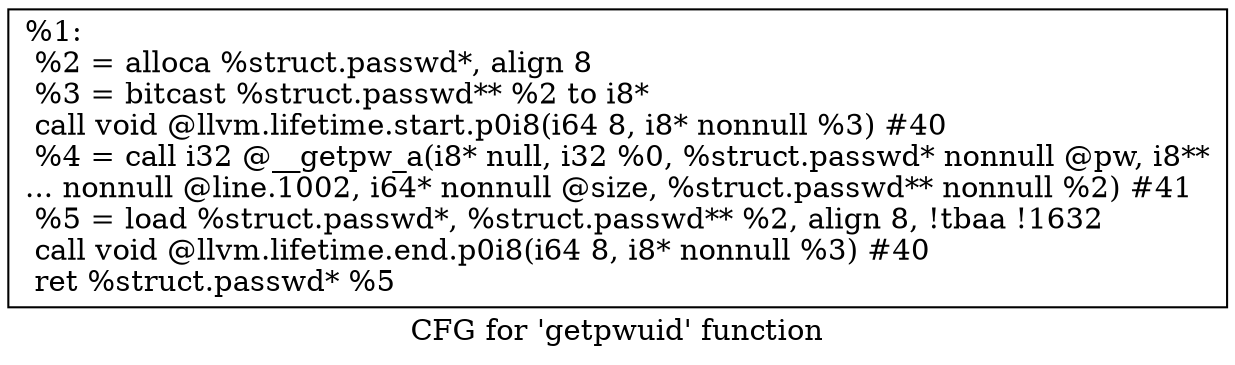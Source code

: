 digraph "CFG for 'getpwuid' function" {
	label="CFG for 'getpwuid' function";

	Node0x1f858d0 [shape=record,label="{%1:\l  %2 = alloca %struct.passwd*, align 8\l  %3 = bitcast %struct.passwd** %2 to i8*\l  call void @llvm.lifetime.start.p0i8(i64 8, i8* nonnull %3) #40\l  %4 = call i32 @__getpw_a(i8* null, i32 %0, %struct.passwd* nonnull @pw, i8**\l... nonnull @line.1002, i64* nonnull @size, %struct.passwd** nonnull %2) #41\l  %5 = load %struct.passwd*, %struct.passwd** %2, align 8, !tbaa !1632\l  call void @llvm.lifetime.end.p0i8(i64 8, i8* nonnull %3) #40\l  ret %struct.passwd* %5\l}"];
}
